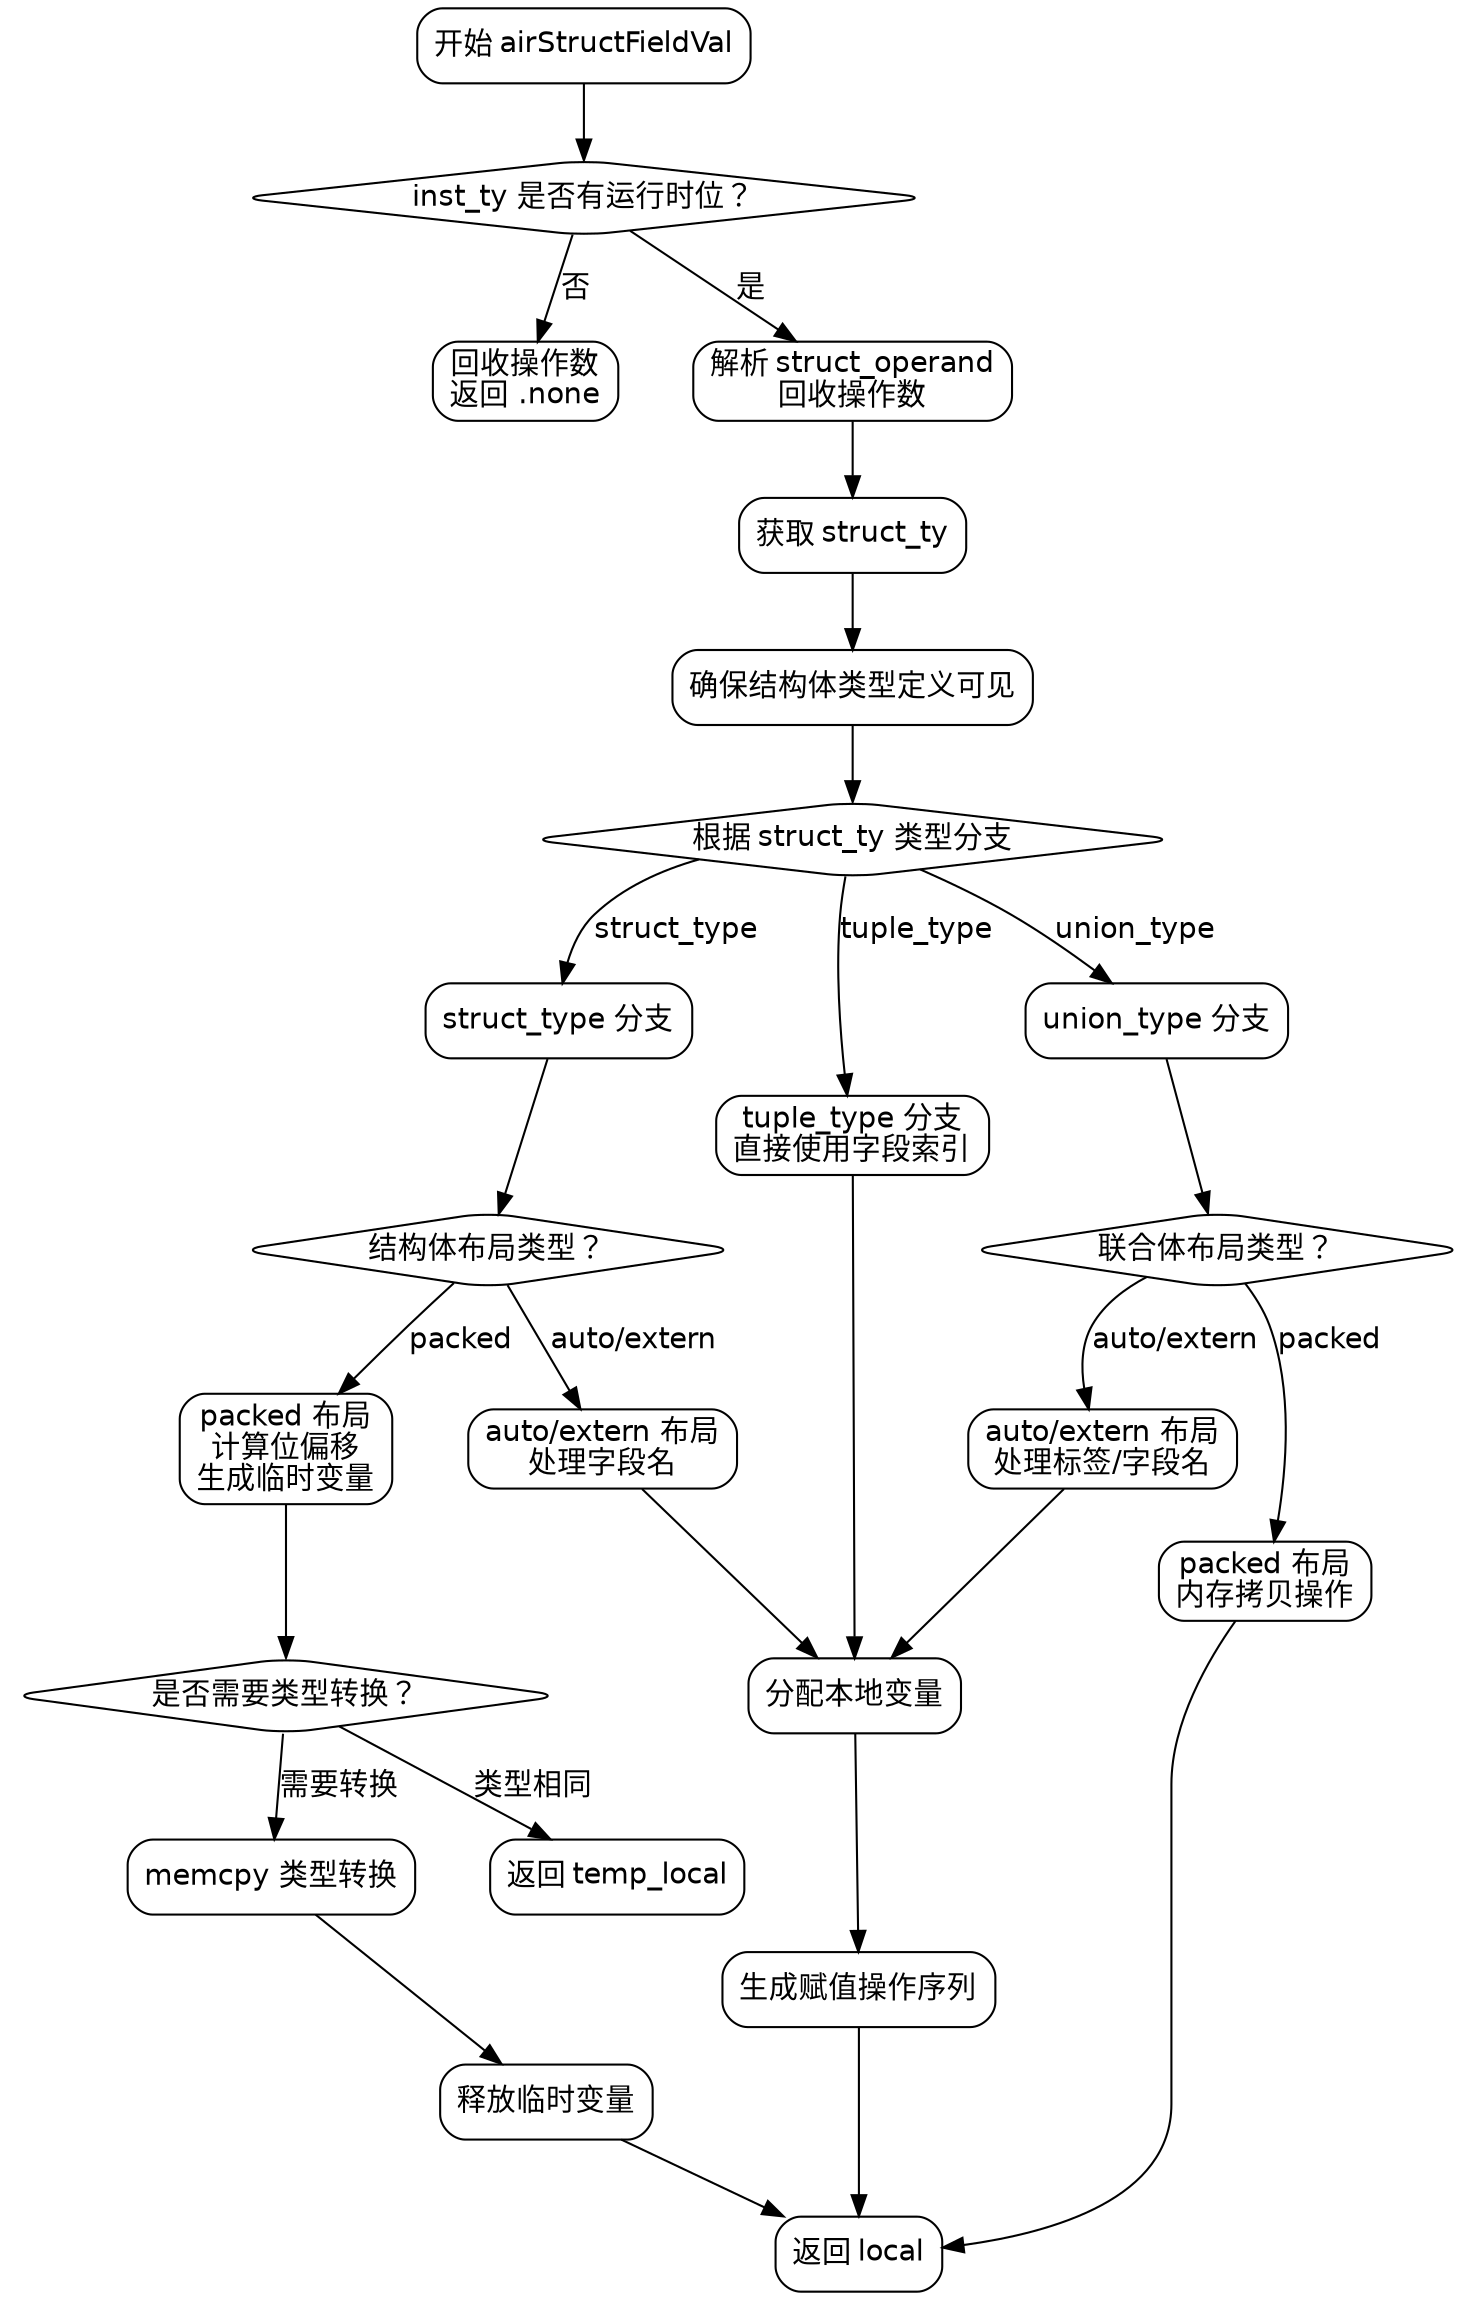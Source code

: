 
digraph flowchart {
    node [fontname="Helvetica", shape=rect, style=rounded];
    edge [fontname="Helvetica"];
    graph [nodesep=0.5, ranksep=0.5];

    start [label="开始 airStructFieldVal"];
    check_runtime_bits [label="inst_ty 是否有运行时位？", shape=diamond];
    reap_and_return_none [label="回收操作数\n返回 .none"];
    resolve_struct_operand [label="解析 struct_operand\n回收操作数"];
    get_struct_ty [label="获取 struct_ty"];
    ensure_ctype_visible [label="确保结构体类型定义可见"];
    switch_struct_key [label="根据 struct_ty 类型分支", shape=diamond];

    // struct_type 分支
    struct_type_branch [label="struct_type 分支"];
    check_struct_layout [label="结构体布局类型？", shape=diamond];
    auto_extern_case [label="auto/extern 布局\n处理字段名"];
    packed_case [label="packed 布局\n计算位偏移\n生成临时变量"];
    cast_check [label="是否需要类型转换？", shape=diamond];
    memcpy_conversion [label="memcpy 类型转换"];
    free_temp_local [label="释放临时变量"];
    return_temp [label="返回 temp_local"];

    // tuple_type 分支
    tuple_type_branch [label="tuple_type 分支\n直接使用字段索引"];

    // union_type 分支
    union_type_branch [label="union_type 分支"];
    check_union_layout [label="联合体布局类型？", shape=diamond];
    auto_extern_union [label="auto/extern 布局\n处理标签/字段名"];
    packed_union_case [label="packed 布局\n内存拷贝操作"];

    // 公共结束流程
    alloc_local [label="分配本地变量"];
    assignment_sequence [label="生成赋值操作序列"];
    return_local [label="返回 local"];

    // 流程连接
    start -> check_runtime_bits;
    check_runtime_bits -> reap_and_return_none [label="否"];
    check_runtime_bits -> resolve_struct_operand [label="是"];
    resolve_struct_operand -> get_struct_ty -> ensure_ctype_visible -> switch_struct_key;

    switch_struct_key -> struct_type_branch [label="struct_type"];
    struct_type_branch -> check_struct_layout;
    check_struct_layout -> auto_extern_case [label="auto/extern"];
    check_struct_layout -> packed_case [label="packed"];
    
    packed_case -> cast_check;
    cast_check -> return_temp [label="类型相同"];
    cast_check -> memcpy_conversion [label="需要转换"];
    memcpy_conversion -> free_temp_local -> return_local;

    switch_struct_key -> tuple_type_branch [label="tuple_type"];
    tuple_type_branch -> alloc_local;

    switch_struct_key -> union_type_branch [label="union_type"];
    union_type_branch -> check_union_layout;
    check_union_layout -> auto_extern_union [label="auto/extern"];
    check_union_layout -> packed_union_case [label="packed"];
    packed_union_case -> return_local;

    auto_extern_case -> alloc_local;
    auto_extern_union -> alloc_local;
    
    alloc_local -> assignment_sequence -> return_local;
}

